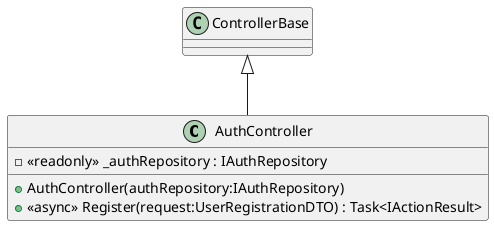 @startuml
class AuthController {
    - <<readonly>> _authRepository : IAuthRepository
    + AuthController(authRepository:IAuthRepository)
    + <<async>> Register(request:UserRegistrationDTO) : Task<IActionResult>
}
ControllerBase <|-- AuthController
@enduml
